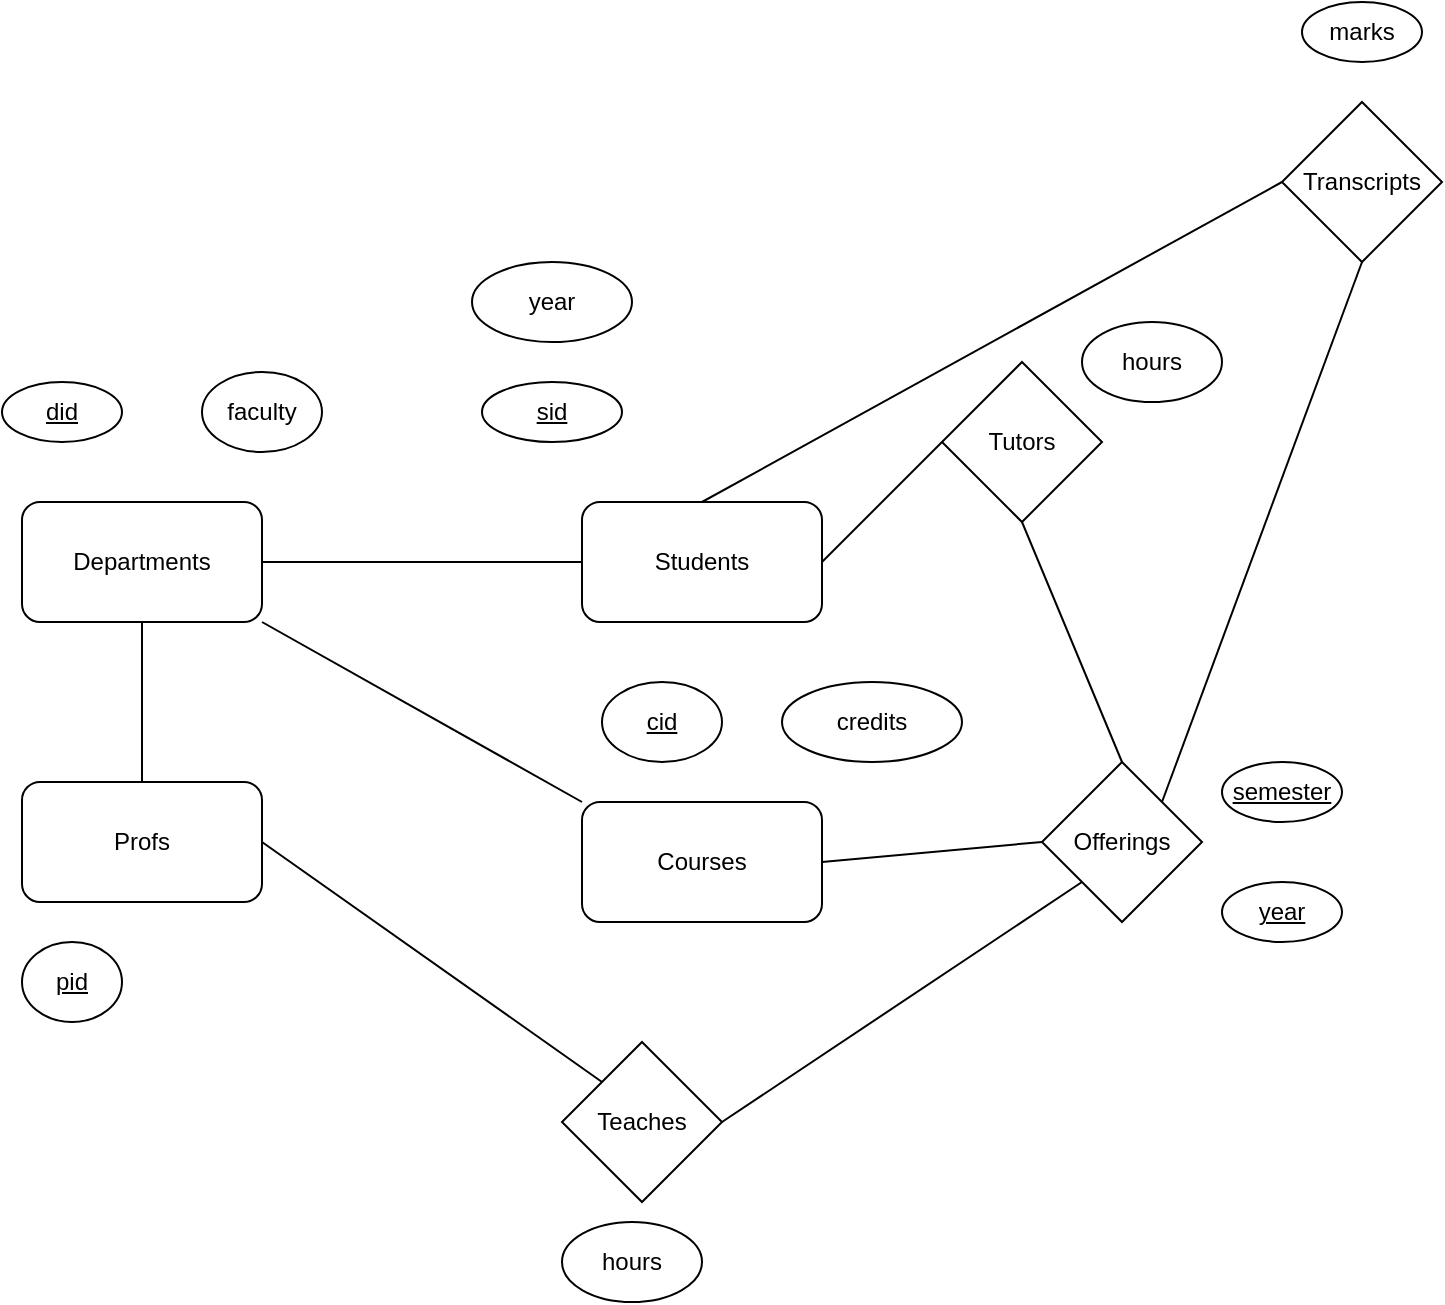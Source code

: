 <mxfile version="16.6.4" type="github">
  <diagram id="qIQerqW25cwaR32Ia3BL" name="Page-1">
    <mxGraphModel dx="1278" dy="1683" grid="1" gridSize="10" guides="1" tooltips="1" connect="1" arrows="1" fold="1" page="1" pageScale="1" pageWidth="850" pageHeight="1100" math="0" shadow="0">
      <root>
        <mxCell id="0" />
        <mxCell id="1" parent="0" />
        <mxCell id="qqlZmcCLKYCP5MPJ-VoH-3" value="&lt;u&gt;did&lt;/u&gt;" style="ellipse;whiteSpace=wrap;html=1;" vertex="1" parent="1">
          <mxGeometry x="40" y="70" width="60" height="30" as="geometry" />
        </mxCell>
        <mxCell id="qqlZmcCLKYCP5MPJ-VoH-5" value="Departments" style="rounded=1;whiteSpace=wrap;html=1;" vertex="1" parent="1">
          <mxGeometry x="50" y="130" width="120" height="60" as="geometry" />
        </mxCell>
        <mxCell id="qqlZmcCLKYCP5MPJ-VoH-6" value="faculty" style="ellipse;whiteSpace=wrap;html=1;" vertex="1" parent="1">
          <mxGeometry x="140" y="65" width="60" height="40" as="geometry" />
        </mxCell>
        <mxCell id="qqlZmcCLKYCP5MPJ-VoH-7" value="Students" style="rounded=1;whiteSpace=wrap;html=1;" vertex="1" parent="1">
          <mxGeometry x="330" y="130" width="120" height="60" as="geometry" />
        </mxCell>
        <mxCell id="qqlZmcCLKYCP5MPJ-VoH-8" value="&lt;u&gt;sid&lt;/u&gt;" style="ellipse;whiteSpace=wrap;html=1;" vertex="1" parent="1">
          <mxGeometry x="280" y="70" width="70" height="30" as="geometry" />
        </mxCell>
        <mxCell id="qqlZmcCLKYCP5MPJ-VoH-10" value="year" style="ellipse;whiteSpace=wrap;html=1;" vertex="1" parent="1">
          <mxGeometry x="275" y="10" width="80" height="40" as="geometry" />
        </mxCell>
        <mxCell id="qqlZmcCLKYCP5MPJ-VoH-12" value="" style="endArrow=none;html=1;rounded=0;exitX=1;exitY=0.5;exitDx=0;exitDy=0;entryX=0;entryY=0.5;entryDx=0;entryDy=0;" edge="1" parent="1" source="qqlZmcCLKYCP5MPJ-VoH-5" target="qqlZmcCLKYCP5MPJ-VoH-7">
          <mxGeometry width="50" height="50" relative="1" as="geometry">
            <mxPoint x="400" y="340" as="sourcePoint" />
            <mxPoint x="450" y="290" as="targetPoint" />
          </mxGeometry>
        </mxCell>
        <mxCell id="qqlZmcCLKYCP5MPJ-VoH-13" value="Profs" style="rounded=1;whiteSpace=wrap;html=1;" vertex="1" parent="1">
          <mxGeometry x="50" y="270" width="120" height="60" as="geometry" />
        </mxCell>
        <mxCell id="qqlZmcCLKYCP5MPJ-VoH-14" value="&lt;u&gt;pid&lt;/u&gt;" style="ellipse;whiteSpace=wrap;html=1;" vertex="1" parent="1">
          <mxGeometry x="50" y="350" width="50" height="40" as="geometry" />
        </mxCell>
        <mxCell id="qqlZmcCLKYCP5MPJ-VoH-16" value="" style="endArrow=none;html=1;rounded=0;exitX=0.5;exitY=0;exitDx=0;exitDy=0;entryX=0.5;entryY=1;entryDx=0;entryDy=0;" edge="1" parent="1" source="qqlZmcCLKYCP5MPJ-VoH-13" target="qqlZmcCLKYCP5MPJ-VoH-5">
          <mxGeometry width="50" height="50" relative="1" as="geometry">
            <mxPoint x="400" y="340" as="sourcePoint" />
            <mxPoint x="450" y="290" as="targetPoint" />
          </mxGeometry>
        </mxCell>
        <mxCell id="qqlZmcCLKYCP5MPJ-VoH-17" value="Courses" style="rounded=1;whiteSpace=wrap;html=1;" vertex="1" parent="1">
          <mxGeometry x="330" y="280" width="120" height="60" as="geometry" />
        </mxCell>
        <mxCell id="qqlZmcCLKYCP5MPJ-VoH-18" value="&lt;u&gt;cid&lt;/u&gt;" style="ellipse;whiteSpace=wrap;html=1;" vertex="1" parent="1">
          <mxGeometry x="340" y="220" width="60" height="40" as="geometry" />
        </mxCell>
        <mxCell id="qqlZmcCLKYCP5MPJ-VoH-19" value="" style="endArrow=none;html=1;rounded=0;exitX=1;exitY=1;exitDx=0;exitDy=0;entryX=0;entryY=0;entryDx=0;entryDy=0;" edge="1" parent="1" source="qqlZmcCLKYCP5MPJ-VoH-5" target="qqlZmcCLKYCP5MPJ-VoH-17">
          <mxGeometry width="50" height="50" relative="1" as="geometry">
            <mxPoint x="400" y="340" as="sourcePoint" />
            <mxPoint x="450" y="290" as="targetPoint" />
          </mxGeometry>
        </mxCell>
        <mxCell id="qqlZmcCLKYCP5MPJ-VoH-21" value="credits" style="ellipse;whiteSpace=wrap;html=1;" vertex="1" parent="1">
          <mxGeometry x="430" y="220" width="90" height="40" as="geometry" />
        </mxCell>
        <mxCell id="qqlZmcCLKYCP5MPJ-VoH-23" value="" style="endArrow=none;html=1;rounded=0;entryX=0;entryY=0.5;entryDx=0;entryDy=0;exitX=1;exitY=0.5;exitDx=0;exitDy=0;" edge="1" parent="1" source="qqlZmcCLKYCP5MPJ-VoH-17">
          <mxGeometry width="50" height="50" relative="1" as="geometry">
            <mxPoint x="400" y="340" as="sourcePoint" />
            <mxPoint x="560" y="300" as="targetPoint" />
          </mxGeometry>
        </mxCell>
        <mxCell id="qqlZmcCLKYCP5MPJ-VoH-24" value="&lt;u&gt;year&lt;/u&gt;" style="ellipse;whiteSpace=wrap;html=1;" vertex="1" parent="1">
          <mxGeometry x="650" y="320" width="60" height="30" as="geometry" />
        </mxCell>
        <mxCell id="qqlZmcCLKYCP5MPJ-VoH-25" value="&lt;u&gt;semester&lt;/u&gt;" style="ellipse;whiteSpace=wrap;html=1;" vertex="1" parent="1">
          <mxGeometry x="650" y="260" width="60" height="30" as="geometry" />
        </mxCell>
        <mxCell id="qqlZmcCLKYCP5MPJ-VoH-26" value="Offerings" style="rhombus;whiteSpace=wrap;html=1;" vertex="1" parent="1">
          <mxGeometry x="560" y="260" width="80" height="80" as="geometry" />
        </mxCell>
        <mxCell id="qqlZmcCLKYCP5MPJ-VoH-27" value="Teaches" style="rhombus;whiteSpace=wrap;html=1;" vertex="1" parent="1">
          <mxGeometry x="320" y="400" width="80" height="80" as="geometry" />
        </mxCell>
        <mxCell id="qqlZmcCLKYCP5MPJ-VoH-28" value="" style="endArrow=none;html=1;rounded=0;exitX=1;exitY=0.5;exitDx=0;exitDy=0;entryX=0;entryY=0;entryDx=0;entryDy=0;" edge="1" parent="1" source="qqlZmcCLKYCP5MPJ-VoH-13" target="qqlZmcCLKYCP5MPJ-VoH-27">
          <mxGeometry width="50" height="50" relative="1" as="geometry">
            <mxPoint x="400" y="340" as="sourcePoint" />
            <mxPoint x="210" y="300" as="targetPoint" />
          </mxGeometry>
        </mxCell>
        <mxCell id="qqlZmcCLKYCP5MPJ-VoH-29" value="" style="endArrow=none;html=1;rounded=0;exitX=1;exitY=0.5;exitDx=0;exitDy=0;entryX=0;entryY=1;entryDx=0;entryDy=0;" edge="1" parent="1" source="qqlZmcCLKYCP5MPJ-VoH-27" target="qqlZmcCLKYCP5MPJ-VoH-26">
          <mxGeometry width="50" height="50" relative="1" as="geometry">
            <mxPoint x="180" y="310" as="sourcePoint" />
            <mxPoint x="220" y="310" as="targetPoint" />
          </mxGeometry>
        </mxCell>
        <mxCell id="qqlZmcCLKYCP5MPJ-VoH-30" value="hours" style="ellipse;whiteSpace=wrap;html=1;" vertex="1" parent="1">
          <mxGeometry x="320" y="490" width="70" height="40" as="geometry" />
        </mxCell>
        <mxCell id="qqlZmcCLKYCP5MPJ-VoH-31" value="Tutors" style="rhombus;whiteSpace=wrap;html=1;" vertex="1" parent="1">
          <mxGeometry x="510" y="60" width="80" height="80" as="geometry" />
        </mxCell>
        <mxCell id="qqlZmcCLKYCP5MPJ-VoH-32" value="" style="endArrow=none;html=1;rounded=0;entryX=1;entryY=0.5;entryDx=0;entryDy=0;exitX=0;exitY=0.5;exitDx=0;exitDy=0;" edge="1" parent="1" source="qqlZmcCLKYCP5MPJ-VoH-31" target="qqlZmcCLKYCP5MPJ-VoH-7">
          <mxGeometry width="50" height="50" relative="1" as="geometry">
            <mxPoint x="400" y="240" as="sourcePoint" />
            <mxPoint x="450" y="190" as="targetPoint" />
          </mxGeometry>
        </mxCell>
        <mxCell id="qqlZmcCLKYCP5MPJ-VoH-33" value="" style="endArrow=none;html=1;rounded=0;entryX=0.5;entryY=1;entryDx=0;entryDy=0;exitX=0.5;exitY=0;exitDx=0;exitDy=0;" edge="1" parent="1" source="qqlZmcCLKYCP5MPJ-VoH-26" target="qqlZmcCLKYCP5MPJ-VoH-31">
          <mxGeometry width="50" height="50" relative="1" as="geometry">
            <mxPoint x="400" y="240" as="sourcePoint" />
            <mxPoint x="450" y="190" as="targetPoint" />
          </mxGeometry>
        </mxCell>
        <mxCell id="qqlZmcCLKYCP5MPJ-VoH-34" value="hours" style="ellipse;whiteSpace=wrap;html=1;" vertex="1" parent="1">
          <mxGeometry x="580" y="40" width="70" height="40" as="geometry" />
        </mxCell>
        <mxCell id="qqlZmcCLKYCP5MPJ-VoH-36" value="Transcripts" style="rhombus;whiteSpace=wrap;html=1;" vertex="1" parent="1">
          <mxGeometry x="680" y="-70" width="80" height="80" as="geometry" />
        </mxCell>
        <mxCell id="qqlZmcCLKYCP5MPJ-VoH-37" value="" style="endArrow=none;html=1;rounded=0;exitX=0.5;exitY=0;exitDx=0;exitDy=0;entryX=0;entryY=0.5;entryDx=0;entryDy=0;" edge="1" parent="1" source="qqlZmcCLKYCP5MPJ-VoH-7" target="qqlZmcCLKYCP5MPJ-VoH-36">
          <mxGeometry width="50" height="50" relative="1" as="geometry">
            <mxPoint x="400" y="250" as="sourcePoint" />
            <mxPoint x="450" y="200" as="targetPoint" />
          </mxGeometry>
        </mxCell>
        <mxCell id="qqlZmcCLKYCP5MPJ-VoH-38" value="" style="endArrow=none;html=1;rounded=0;exitX=1;exitY=0;exitDx=0;exitDy=0;entryX=0.5;entryY=1;entryDx=0;entryDy=0;" edge="1" parent="1" source="qqlZmcCLKYCP5MPJ-VoH-26" target="qqlZmcCLKYCP5MPJ-VoH-36">
          <mxGeometry width="50" height="50" relative="1" as="geometry">
            <mxPoint x="400" y="250" as="sourcePoint" />
            <mxPoint x="450" y="200" as="targetPoint" />
          </mxGeometry>
        </mxCell>
        <mxCell id="qqlZmcCLKYCP5MPJ-VoH-39" value="marks" style="ellipse;whiteSpace=wrap;html=1;" vertex="1" parent="1">
          <mxGeometry x="690" y="-120" width="60" height="30" as="geometry" />
        </mxCell>
      </root>
    </mxGraphModel>
  </diagram>
</mxfile>
